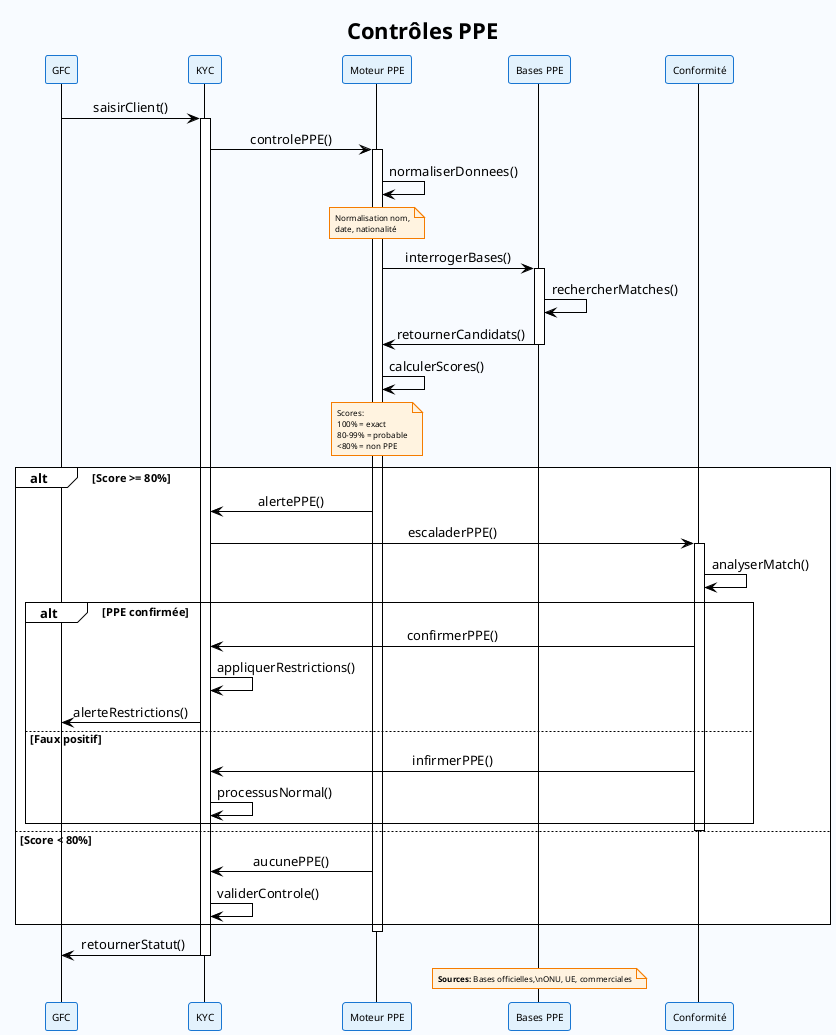 @startuml Sequence_ControlesPPE
!theme plain
skinparam backgroundColor #F8FBFF
skinparam participant {
    BackgroundColor #E3F2FD
    BorderColor #1976D2
    FontSize 10
}
skinparam note {
    BackgroundColor #FFF3E0
    BorderColor #F57C00
    FontSize 8
}
skinparam sequenceMessageAlign center

title Contrôles PPE

participant "GFC" as G
participant "KYC" as K
participant "Moteur PPE" as P
participant "Bases PPE" as B
participant "Conformité" as C

G -> K: saisirClient()
activate K

K -> P: controlePPE()
activate P

P -> P: normaliserDonnees()
note over P: Normalisation nom,\ndate, nationalité

P -> B: interrogerBases()
activate B

B -> B: rechercherMatches()
B -> P: retournerCandidats()
deactivate B

P -> P: calculerScores()
note over P: Scores:\n100% = exact\n80-99% = probable\n<80% = non PPE

alt Score >= 80%
    P -> K: alertePPE()
    
    K -> C: escaladerPPE()
    activate C
    
    C -> C: analyserMatch()
    
    alt PPE confirmée
        C -> K: confirmerPPE()
        K -> K: appliquerRestrictions()
        K -> G: alerteRestrictions()
        
    else Faux positif
        C -> K: infirmerPPE()
        K -> K: processusNormal()
    end
    
    deactivate C
    
else Score < 80%
    P -> K: aucunePPE()
    K -> K: validerControle()
end

deactivate P
K -> G: retournerStatut()
deactivate K

note over B
**Sources:** Bases officielles,\nONU, UE, commerciales
end note

@enduml
